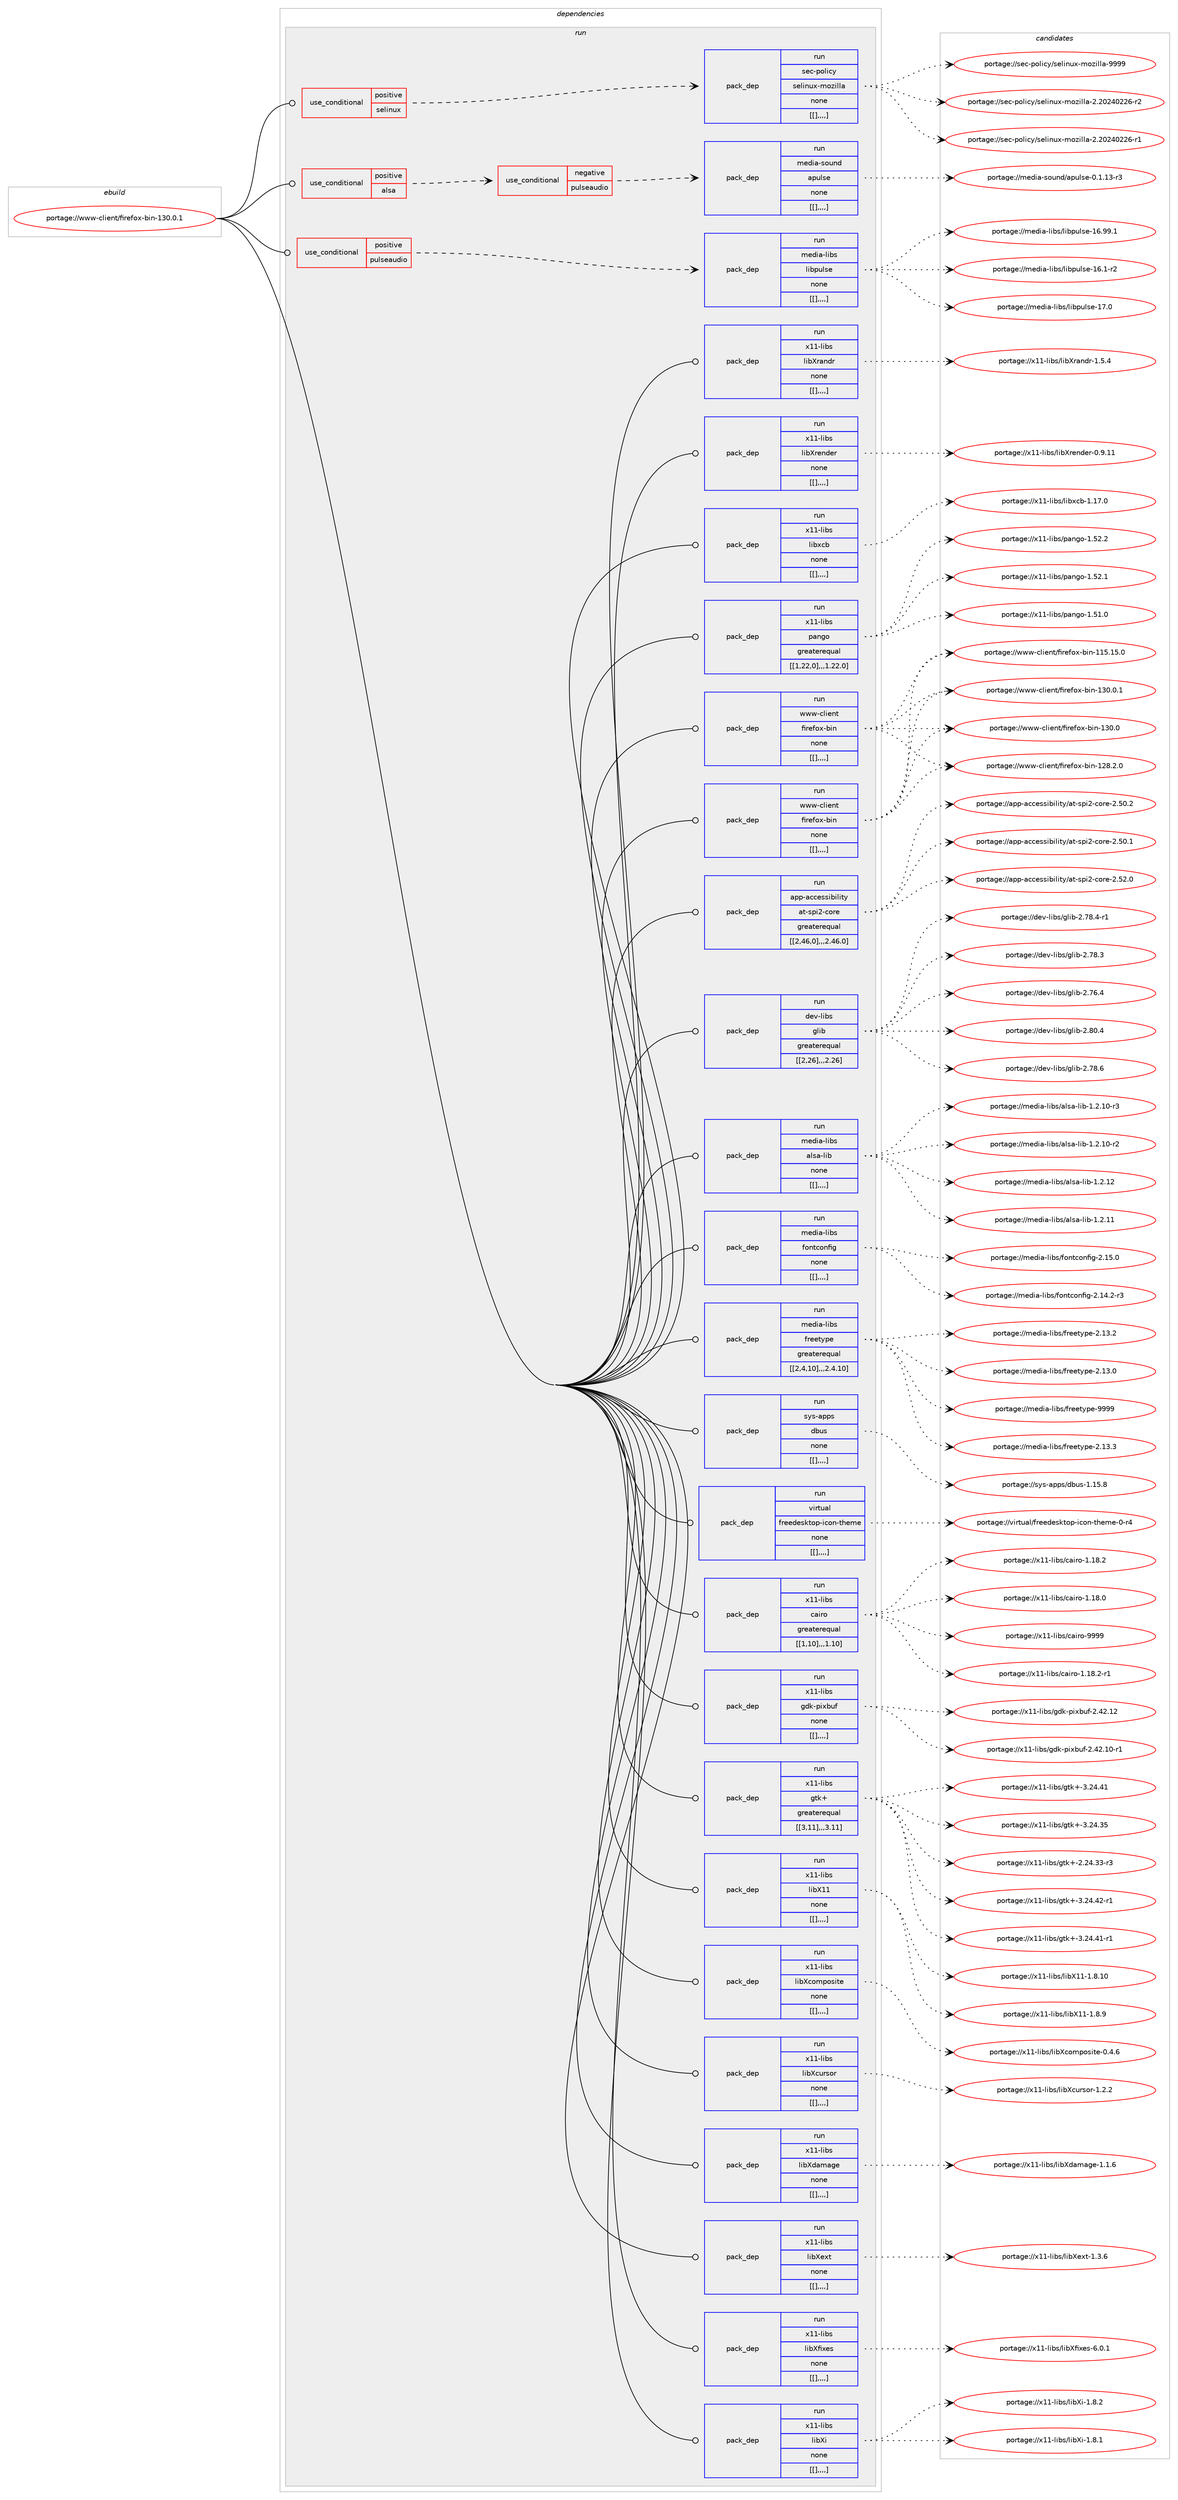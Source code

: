 digraph prolog {

# *************
# Graph options
# *************

newrank=true;
concentrate=true;
compound=true;
graph [rankdir=LR,fontname=Helvetica,fontsize=10,ranksep=1.5];#, ranksep=2.5, nodesep=0.2];
edge  [arrowhead=vee];
node  [fontname=Helvetica,fontsize=10];

# **********
# The ebuild
# **********

subgraph cluster_leftcol {
color=gray;
label=<<i>ebuild</i>>;
id [label="portage://www-client/firefox-bin-130.0.1", color=red, width=4, href="../www-client/firefox-bin-130.0.1.svg"];
}

# ****************
# The dependencies
# ****************

subgraph cluster_midcol {
color=gray;
label=<<i>dependencies</i>>;
subgraph cluster_compile {
fillcolor="#eeeeee";
style=filled;
label=<<i>compile</i>>;
}
subgraph cluster_compileandrun {
fillcolor="#eeeeee";
style=filled;
label=<<i>compile and run</i>>;
}
subgraph cluster_run {
fillcolor="#eeeeee";
style=filled;
label=<<i>run</i>>;
subgraph cond125088 {
dependency463944 [label=<<TABLE BORDER="0" CELLBORDER="1" CELLSPACING="0" CELLPADDING="4"><TR><TD ROWSPAN="3" CELLPADDING="10">use_conditional</TD></TR><TR><TD>positive</TD></TR><TR><TD>alsa</TD></TR></TABLE>>, shape=none, color=red];
subgraph cond125089 {
dependency463945 [label=<<TABLE BORDER="0" CELLBORDER="1" CELLSPACING="0" CELLPADDING="4"><TR><TD ROWSPAN="3" CELLPADDING="10">use_conditional</TD></TR><TR><TD>negative</TD></TR><TR><TD>pulseaudio</TD></TR></TABLE>>, shape=none, color=red];
subgraph pack335484 {
dependency463946 [label=<<TABLE BORDER="0" CELLBORDER="1" CELLSPACING="0" CELLPADDING="4" WIDTH="220"><TR><TD ROWSPAN="6" CELLPADDING="30">pack_dep</TD></TR><TR><TD WIDTH="110">run</TD></TR><TR><TD>media-sound</TD></TR><TR><TD>apulse</TD></TR><TR><TD>none</TD></TR><TR><TD>[[],,,,]</TD></TR></TABLE>>, shape=none, color=blue];
}
dependency463945:e -> dependency463946:w [weight=20,style="dashed",arrowhead="vee"];
}
dependency463944:e -> dependency463945:w [weight=20,style="dashed",arrowhead="vee"];
}
id:e -> dependency463944:w [weight=20,style="solid",arrowhead="odot"];
subgraph cond125090 {
dependency463947 [label=<<TABLE BORDER="0" CELLBORDER="1" CELLSPACING="0" CELLPADDING="4"><TR><TD ROWSPAN="3" CELLPADDING="10">use_conditional</TD></TR><TR><TD>positive</TD></TR><TR><TD>pulseaudio</TD></TR></TABLE>>, shape=none, color=red];
subgraph pack335485 {
dependency463948 [label=<<TABLE BORDER="0" CELLBORDER="1" CELLSPACING="0" CELLPADDING="4" WIDTH="220"><TR><TD ROWSPAN="6" CELLPADDING="30">pack_dep</TD></TR><TR><TD WIDTH="110">run</TD></TR><TR><TD>media-libs</TD></TR><TR><TD>libpulse</TD></TR><TR><TD>none</TD></TR><TR><TD>[[],,,,]</TD></TR></TABLE>>, shape=none, color=blue];
}
dependency463947:e -> dependency463948:w [weight=20,style="dashed",arrowhead="vee"];
}
id:e -> dependency463947:w [weight=20,style="solid",arrowhead="odot"];
subgraph cond125091 {
dependency463949 [label=<<TABLE BORDER="0" CELLBORDER="1" CELLSPACING="0" CELLPADDING="4"><TR><TD ROWSPAN="3" CELLPADDING="10">use_conditional</TD></TR><TR><TD>positive</TD></TR><TR><TD>selinux</TD></TR></TABLE>>, shape=none, color=red];
subgraph pack335486 {
dependency463950 [label=<<TABLE BORDER="0" CELLBORDER="1" CELLSPACING="0" CELLPADDING="4" WIDTH="220"><TR><TD ROWSPAN="6" CELLPADDING="30">pack_dep</TD></TR><TR><TD WIDTH="110">run</TD></TR><TR><TD>sec-policy</TD></TR><TR><TD>selinux-mozilla</TD></TR><TR><TD>none</TD></TR><TR><TD>[[],,,,]</TD></TR></TABLE>>, shape=none, color=blue];
}
dependency463949:e -> dependency463950:w [weight=20,style="dashed",arrowhead="vee"];
}
id:e -> dependency463949:w [weight=20,style="solid",arrowhead="odot"];
subgraph pack335487 {
dependency463951 [label=<<TABLE BORDER="0" CELLBORDER="1" CELLSPACING="0" CELLPADDING="4" WIDTH="220"><TR><TD ROWSPAN="6" CELLPADDING="30">pack_dep</TD></TR><TR><TD WIDTH="110">run</TD></TR><TR><TD>app-accessibility</TD></TR><TR><TD>at-spi2-core</TD></TR><TR><TD>greaterequal</TD></TR><TR><TD>[[2,46,0],,,2.46.0]</TD></TR></TABLE>>, shape=none, color=blue];
}
id:e -> dependency463951:w [weight=20,style="solid",arrowhead="odot"];
subgraph pack335488 {
dependency463952 [label=<<TABLE BORDER="0" CELLBORDER="1" CELLSPACING="0" CELLPADDING="4" WIDTH="220"><TR><TD ROWSPAN="6" CELLPADDING="30">pack_dep</TD></TR><TR><TD WIDTH="110">run</TD></TR><TR><TD>dev-libs</TD></TR><TR><TD>glib</TD></TR><TR><TD>greaterequal</TD></TR><TR><TD>[[2,26],,,2.26]</TD></TR></TABLE>>, shape=none, color=blue];
}
id:e -> dependency463952:w [weight=20,style="solid",arrowhead="odot"];
subgraph pack335489 {
dependency463953 [label=<<TABLE BORDER="0" CELLBORDER="1" CELLSPACING="0" CELLPADDING="4" WIDTH="220"><TR><TD ROWSPAN="6" CELLPADDING="30">pack_dep</TD></TR><TR><TD WIDTH="110">run</TD></TR><TR><TD>media-libs</TD></TR><TR><TD>alsa-lib</TD></TR><TR><TD>none</TD></TR><TR><TD>[[],,,,]</TD></TR></TABLE>>, shape=none, color=blue];
}
id:e -> dependency463953:w [weight=20,style="solid",arrowhead="odot"];
subgraph pack335490 {
dependency463954 [label=<<TABLE BORDER="0" CELLBORDER="1" CELLSPACING="0" CELLPADDING="4" WIDTH="220"><TR><TD ROWSPAN="6" CELLPADDING="30">pack_dep</TD></TR><TR><TD WIDTH="110">run</TD></TR><TR><TD>media-libs</TD></TR><TR><TD>fontconfig</TD></TR><TR><TD>none</TD></TR><TR><TD>[[],,,,]</TD></TR></TABLE>>, shape=none, color=blue];
}
id:e -> dependency463954:w [weight=20,style="solid",arrowhead="odot"];
subgraph pack335491 {
dependency463955 [label=<<TABLE BORDER="0" CELLBORDER="1" CELLSPACING="0" CELLPADDING="4" WIDTH="220"><TR><TD ROWSPAN="6" CELLPADDING="30">pack_dep</TD></TR><TR><TD WIDTH="110">run</TD></TR><TR><TD>media-libs</TD></TR><TR><TD>freetype</TD></TR><TR><TD>greaterequal</TD></TR><TR><TD>[[2,4,10],,,2.4.10]</TD></TR></TABLE>>, shape=none, color=blue];
}
id:e -> dependency463955:w [weight=20,style="solid",arrowhead="odot"];
subgraph pack335492 {
dependency463956 [label=<<TABLE BORDER="0" CELLBORDER="1" CELLSPACING="0" CELLPADDING="4" WIDTH="220"><TR><TD ROWSPAN="6" CELLPADDING="30">pack_dep</TD></TR><TR><TD WIDTH="110">run</TD></TR><TR><TD>sys-apps</TD></TR><TR><TD>dbus</TD></TR><TR><TD>none</TD></TR><TR><TD>[[],,,,]</TD></TR></TABLE>>, shape=none, color=blue];
}
id:e -> dependency463956:w [weight=20,style="solid",arrowhead="odot"];
subgraph pack335493 {
dependency463957 [label=<<TABLE BORDER="0" CELLBORDER="1" CELLSPACING="0" CELLPADDING="4" WIDTH="220"><TR><TD ROWSPAN="6" CELLPADDING="30">pack_dep</TD></TR><TR><TD WIDTH="110">run</TD></TR><TR><TD>virtual</TD></TR><TR><TD>freedesktop-icon-theme</TD></TR><TR><TD>none</TD></TR><TR><TD>[[],,,,]</TD></TR></TABLE>>, shape=none, color=blue];
}
id:e -> dependency463957:w [weight=20,style="solid",arrowhead="odot"];
subgraph pack335494 {
dependency463958 [label=<<TABLE BORDER="0" CELLBORDER="1" CELLSPACING="0" CELLPADDING="4" WIDTH="220"><TR><TD ROWSPAN="6" CELLPADDING="30">pack_dep</TD></TR><TR><TD WIDTH="110">run</TD></TR><TR><TD>x11-libs</TD></TR><TR><TD>cairo</TD></TR><TR><TD>greaterequal</TD></TR><TR><TD>[[1,10],,,1.10]</TD></TR></TABLE>>, shape=none, color=blue];
}
id:e -> dependency463958:w [weight=20,style="solid",arrowhead="odot"];
subgraph pack335495 {
dependency463959 [label=<<TABLE BORDER="0" CELLBORDER="1" CELLSPACING="0" CELLPADDING="4" WIDTH="220"><TR><TD ROWSPAN="6" CELLPADDING="30">pack_dep</TD></TR><TR><TD WIDTH="110">run</TD></TR><TR><TD>x11-libs</TD></TR><TR><TD>gdk-pixbuf</TD></TR><TR><TD>none</TD></TR><TR><TD>[[],,,,]</TD></TR></TABLE>>, shape=none, color=blue];
}
id:e -> dependency463959:w [weight=20,style="solid",arrowhead="odot"];
subgraph pack335496 {
dependency463960 [label=<<TABLE BORDER="0" CELLBORDER="1" CELLSPACING="0" CELLPADDING="4" WIDTH="220"><TR><TD ROWSPAN="6" CELLPADDING="30">pack_dep</TD></TR><TR><TD WIDTH="110">run</TD></TR><TR><TD>x11-libs</TD></TR><TR><TD>gtk+</TD></TR><TR><TD>greaterequal</TD></TR><TR><TD>[[3,11],,,3.11]</TD></TR></TABLE>>, shape=none, color=blue];
}
id:e -> dependency463960:w [weight=20,style="solid",arrowhead="odot"];
subgraph pack335497 {
dependency463961 [label=<<TABLE BORDER="0" CELLBORDER="1" CELLSPACING="0" CELLPADDING="4" WIDTH="220"><TR><TD ROWSPAN="6" CELLPADDING="30">pack_dep</TD></TR><TR><TD WIDTH="110">run</TD></TR><TR><TD>x11-libs</TD></TR><TR><TD>libX11</TD></TR><TR><TD>none</TD></TR><TR><TD>[[],,,,]</TD></TR></TABLE>>, shape=none, color=blue];
}
id:e -> dependency463961:w [weight=20,style="solid",arrowhead="odot"];
subgraph pack335498 {
dependency463962 [label=<<TABLE BORDER="0" CELLBORDER="1" CELLSPACING="0" CELLPADDING="4" WIDTH="220"><TR><TD ROWSPAN="6" CELLPADDING="30">pack_dep</TD></TR><TR><TD WIDTH="110">run</TD></TR><TR><TD>x11-libs</TD></TR><TR><TD>libXcomposite</TD></TR><TR><TD>none</TD></TR><TR><TD>[[],,,,]</TD></TR></TABLE>>, shape=none, color=blue];
}
id:e -> dependency463962:w [weight=20,style="solid",arrowhead="odot"];
subgraph pack335499 {
dependency463963 [label=<<TABLE BORDER="0" CELLBORDER="1" CELLSPACING="0" CELLPADDING="4" WIDTH="220"><TR><TD ROWSPAN="6" CELLPADDING="30">pack_dep</TD></TR><TR><TD WIDTH="110">run</TD></TR><TR><TD>x11-libs</TD></TR><TR><TD>libXcursor</TD></TR><TR><TD>none</TD></TR><TR><TD>[[],,,,]</TD></TR></TABLE>>, shape=none, color=blue];
}
id:e -> dependency463963:w [weight=20,style="solid",arrowhead="odot"];
subgraph pack335500 {
dependency463964 [label=<<TABLE BORDER="0" CELLBORDER="1" CELLSPACING="0" CELLPADDING="4" WIDTH="220"><TR><TD ROWSPAN="6" CELLPADDING="30">pack_dep</TD></TR><TR><TD WIDTH="110">run</TD></TR><TR><TD>x11-libs</TD></TR><TR><TD>libXdamage</TD></TR><TR><TD>none</TD></TR><TR><TD>[[],,,,]</TD></TR></TABLE>>, shape=none, color=blue];
}
id:e -> dependency463964:w [weight=20,style="solid",arrowhead="odot"];
subgraph pack335501 {
dependency463965 [label=<<TABLE BORDER="0" CELLBORDER="1" CELLSPACING="0" CELLPADDING="4" WIDTH="220"><TR><TD ROWSPAN="6" CELLPADDING="30">pack_dep</TD></TR><TR><TD WIDTH="110">run</TD></TR><TR><TD>x11-libs</TD></TR><TR><TD>libXext</TD></TR><TR><TD>none</TD></TR><TR><TD>[[],,,,]</TD></TR></TABLE>>, shape=none, color=blue];
}
id:e -> dependency463965:w [weight=20,style="solid",arrowhead="odot"];
subgraph pack335502 {
dependency463966 [label=<<TABLE BORDER="0" CELLBORDER="1" CELLSPACING="0" CELLPADDING="4" WIDTH="220"><TR><TD ROWSPAN="6" CELLPADDING="30">pack_dep</TD></TR><TR><TD WIDTH="110">run</TD></TR><TR><TD>x11-libs</TD></TR><TR><TD>libXfixes</TD></TR><TR><TD>none</TD></TR><TR><TD>[[],,,,]</TD></TR></TABLE>>, shape=none, color=blue];
}
id:e -> dependency463966:w [weight=20,style="solid",arrowhead="odot"];
subgraph pack335503 {
dependency463967 [label=<<TABLE BORDER="0" CELLBORDER="1" CELLSPACING="0" CELLPADDING="4" WIDTH="220"><TR><TD ROWSPAN="6" CELLPADDING="30">pack_dep</TD></TR><TR><TD WIDTH="110">run</TD></TR><TR><TD>x11-libs</TD></TR><TR><TD>libXi</TD></TR><TR><TD>none</TD></TR><TR><TD>[[],,,,]</TD></TR></TABLE>>, shape=none, color=blue];
}
id:e -> dependency463967:w [weight=20,style="solid",arrowhead="odot"];
subgraph pack335504 {
dependency463968 [label=<<TABLE BORDER="0" CELLBORDER="1" CELLSPACING="0" CELLPADDING="4" WIDTH="220"><TR><TD ROWSPAN="6" CELLPADDING="30">pack_dep</TD></TR><TR><TD WIDTH="110">run</TD></TR><TR><TD>x11-libs</TD></TR><TR><TD>libXrandr</TD></TR><TR><TD>none</TD></TR><TR><TD>[[],,,,]</TD></TR></TABLE>>, shape=none, color=blue];
}
id:e -> dependency463968:w [weight=20,style="solid",arrowhead="odot"];
subgraph pack335505 {
dependency463969 [label=<<TABLE BORDER="0" CELLBORDER="1" CELLSPACING="0" CELLPADDING="4" WIDTH="220"><TR><TD ROWSPAN="6" CELLPADDING="30">pack_dep</TD></TR><TR><TD WIDTH="110">run</TD></TR><TR><TD>x11-libs</TD></TR><TR><TD>libXrender</TD></TR><TR><TD>none</TD></TR><TR><TD>[[],,,,]</TD></TR></TABLE>>, shape=none, color=blue];
}
id:e -> dependency463969:w [weight=20,style="solid",arrowhead="odot"];
subgraph pack335506 {
dependency463970 [label=<<TABLE BORDER="0" CELLBORDER="1" CELLSPACING="0" CELLPADDING="4" WIDTH="220"><TR><TD ROWSPAN="6" CELLPADDING="30">pack_dep</TD></TR><TR><TD WIDTH="110">run</TD></TR><TR><TD>x11-libs</TD></TR><TR><TD>libxcb</TD></TR><TR><TD>none</TD></TR><TR><TD>[[],,,,]</TD></TR></TABLE>>, shape=none, color=blue];
}
id:e -> dependency463970:w [weight=20,style="solid",arrowhead="odot"];
subgraph pack335507 {
dependency463971 [label=<<TABLE BORDER="0" CELLBORDER="1" CELLSPACING="0" CELLPADDING="4" WIDTH="220"><TR><TD ROWSPAN="6" CELLPADDING="30">pack_dep</TD></TR><TR><TD WIDTH="110">run</TD></TR><TR><TD>x11-libs</TD></TR><TR><TD>pango</TD></TR><TR><TD>greaterequal</TD></TR><TR><TD>[[1,22,0],,,1.22.0]</TD></TR></TABLE>>, shape=none, color=blue];
}
id:e -> dependency463971:w [weight=20,style="solid",arrowhead="odot"];
subgraph pack335508 {
dependency463972 [label=<<TABLE BORDER="0" CELLBORDER="1" CELLSPACING="0" CELLPADDING="4" WIDTH="220"><TR><TD ROWSPAN="6" CELLPADDING="30">pack_dep</TD></TR><TR><TD WIDTH="110">run</TD></TR><TR><TD>www-client</TD></TR><TR><TD>firefox-bin</TD></TR><TR><TD>none</TD></TR><TR><TD>[[],,,,]</TD></TR></TABLE>>, shape=none, color=blue];
}
id:e -> dependency463972:w [weight=20,style="solid",arrowhead="odot"];
subgraph pack335509 {
dependency463973 [label=<<TABLE BORDER="0" CELLBORDER="1" CELLSPACING="0" CELLPADDING="4" WIDTH="220"><TR><TD ROWSPAN="6" CELLPADDING="30">pack_dep</TD></TR><TR><TD WIDTH="110">run</TD></TR><TR><TD>www-client</TD></TR><TR><TD>firefox-bin</TD></TR><TR><TD>none</TD></TR><TR><TD>[[],,,,]</TD></TR></TABLE>>, shape=none, color=blue];
}
id:e -> dependency463973:w [weight=20,style="solid",arrowhead="odot"];
}
}

# **************
# The candidates
# **************

subgraph cluster_choices {
rank=same;
color=gray;
label=<<i>candidates</i>>;

subgraph choice335484 {
color=black;
nodesep=1;
choice10910110010597451151111171101004797112117108115101454846494649514511451 [label="portage://media-sound/apulse-0.1.13-r3", color=red, width=4,href="../media-sound/apulse-0.1.13-r3.svg"];
dependency463946:e -> choice10910110010597451151111171101004797112117108115101454846494649514511451:w [style=dotted,weight="100"];
}
subgraph choice335485 {
color=black;
nodesep=1;
choice10910110010597451081059811547108105981121171081151014549554648 [label="portage://media-libs/libpulse-17.0", color=red, width=4,href="../media-libs/libpulse-17.0.svg"];
choice10910110010597451081059811547108105981121171081151014549544657574649 [label="portage://media-libs/libpulse-16.99.1", color=red, width=4,href="../media-libs/libpulse-16.99.1.svg"];
choice109101100105974510810598115471081059811211710811510145495446494511450 [label="portage://media-libs/libpulse-16.1-r2", color=red, width=4,href="../media-libs/libpulse-16.1-r2.svg"];
dependency463948:e -> choice10910110010597451081059811547108105981121171081151014549554648:w [style=dotted,weight="100"];
dependency463948:e -> choice10910110010597451081059811547108105981121171081151014549544657574649:w [style=dotted,weight="100"];
dependency463948:e -> choice109101100105974510810598115471081059811211710811510145495446494511450:w [style=dotted,weight="100"];
}
subgraph choice335486 {
color=black;
nodesep=1;
choice1151019945112111108105991214711510110810511011712045109111122105108108974557575757 [label="portage://sec-policy/selinux-mozilla-9999", color=red, width=4,href="../sec-policy/selinux-mozilla-9999.svg"];
choice11510199451121111081059912147115101108105110117120451091111221051081089745504650485052485050544511450 [label="portage://sec-policy/selinux-mozilla-2.20240226-r2", color=red, width=4,href="../sec-policy/selinux-mozilla-2.20240226-r2.svg"];
choice11510199451121111081059912147115101108105110117120451091111221051081089745504650485052485050544511449 [label="portage://sec-policy/selinux-mozilla-2.20240226-r1", color=red, width=4,href="../sec-policy/selinux-mozilla-2.20240226-r1.svg"];
dependency463950:e -> choice1151019945112111108105991214711510110810511011712045109111122105108108974557575757:w [style=dotted,weight="100"];
dependency463950:e -> choice11510199451121111081059912147115101108105110117120451091111221051081089745504650485052485050544511450:w [style=dotted,weight="100"];
dependency463950:e -> choice11510199451121111081059912147115101108105110117120451091111221051081089745504650485052485050544511449:w [style=dotted,weight="100"];
}
subgraph choice335487 {
color=black;
nodesep=1;
choice97112112459799991011151151059810510810511612147971164511511210550459911111410145504653504648 [label="portage://app-accessibility/at-spi2-core-2.52.0", color=red, width=4,href="../app-accessibility/at-spi2-core-2.52.0.svg"];
choice97112112459799991011151151059810510810511612147971164511511210550459911111410145504653484650 [label="portage://app-accessibility/at-spi2-core-2.50.2", color=red, width=4,href="../app-accessibility/at-spi2-core-2.50.2.svg"];
choice97112112459799991011151151059810510810511612147971164511511210550459911111410145504653484649 [label="portage://app-accessibility/at-spi2-core-2.50.1", color=red, width=4,href="../app-accessibility/at-spi2-core-2.50.1.svg"];
dependency463951:e -> choice97112112459799991011151151059810510810511612147971164511511210550459911111410145504653504648:w [style=dotted,weight="100"];
dependency463951:e -> choice97112112459799991011151151059810510810511612147971164511511210550459911111410145504653484650:w [style=dotted,weight="100"];
dependency463951:e -> choice97112112459799991011151151059810510810511612147971164511511210550459911111410145504653484649:w [style=dotted,weight="100"];
}
subgraph choice335488 {
color=black;
nodesep=1;
choice1001011184510810598115471031081059845504656484652 [label="portage://dev-libs/glib-2.80.4", color=red, width=4,href="../dev-libs/glib-2.80.4.svg"];
choice1001011184510810598115471031081059845504655564654 [label="portage://dev-libs/glib-2.78.6", color=red, width=4,href="../dev-libs/glib-2.78.6.svg"];
choice10010111845108105981154710310810598455046555646524511449 [label="portage://dev-libs/glib-2.78.4-r1", color=red, width=4,href="../dev-libs/glib-2.78.4-r1.svg"];
choice1001011184510810598115471031081059845504655564651 [label="portage://dev-libs/glib-2.78.3", color=red, width=4,href="../dev-libs/glib-2.78.3.svg"];
choice1001011184510810598115471031081059845504655544652 [label="portage://dev-libs/glib-2.76.4", color=red, width=4,href="../dev-libs/glib-2.76.4.svg"];
dependency463952:e -> choice1001011184510810598115471031081059845504656484652:w [style=dotted,weight="100"];
dependency463952:e -> choice1001011184510810598115471031081059845504655564654:w [style=dotted,weight="100"];
dependency463952:e -> choice10010111845108105981154710310810598455046555646524511449:w [style=dotted,weight="100"];
dependency463952:e -> choice1001011184510810598115471031081059845504655564651:w [style=dotted,weight="100"];
dependency463952:e -> choice1001011184510810598115471031081059845504655544652:w [style=dotted,weight="100"];
}
subgraph choice335489 {
color=black;
nodesep=1;
choice109101100105974510810598115479710811597451081059845494650464950 [label="portage://media-libs/alsa-lib-1.2.12", color=red, width=4,href="../media-libs/alsa-lib-1.2.12.svg"];
choice109101100105974510810598115479710811597451081059845494650464949 [label="portage://media-libs/alsa-lib-1.2.11", color=red, width=4,href="../media-libs/alsa-lib-1.2.11.svg"];
choice1091011001059745108105981154797108115974510810598454946504649484511451 [label="portage://media-libs/alsa-lib-1.2.10-r3", color=red, width=4,href="../media-libs/alsa-lib-1.2.10-r3.svg"];
choice1091011001059745108105981154797108115974510810598454946504649484511450 [label="portage://media-libs/alsa-lib-1.2.10-r2", color=red, width=4,href="../media-libs/alsa-lib-1.2.10-r2.svg"];
dependency463953:e -> choice109101100105974510810598115479710811597451081059845494650464950:w [style=dotted,weight="100"];
dependency463953:e -> choice109101100105974510810598115479710811597451081059845494650464949:w [style=dotted,weight="100"];
dependency463953:e -> choice1091011001059745108105981154797108115974510810598454946504649484511451:w [style=dotted,weight="100"];
dependency463953:e -> choice1091011001059745108105981154797108115974510810598454946504649484511450:w [style=dotted,weight="100"];
}
subgraph choice335490 {
color=black;
nodesep=1;
choice109101100105974510810598115471021111101169911111010210510345504649534648 [label="portage://media-libs/fontconfig-2.15.0", color=red, width=4,href="../media-libs/fontconfig-2.15.0.svg"];
choice1091011001059745108105981154710211111011699111110102105103455046495246504511451 [label="portage://media-libs/fontconfig-2.14.2-r3", color=red, width=4,href="../media-libs/fontconfig-2.14.2-r3.svg"];
dependency463954:e -> choice109101100105974510810598115471021111101169911111010210510345504649534648:w [style=dotted,weight="100"];
dependency463954:e -> choice1091011001059745108105981154710211111011699111110102105103455046495246504511451:w [style=dotted,weight="100"];
}
subgraph choice335491 {
color=black;
nodesep=1;
choice109101100105974510810598115471021141011011161211121014557575757 [label="portage://media-libs/freetype-9999", color=red, width=4,href="../media-libs/freetype-9999.svg"];
choice1091011001059745108105981154710211410110111612111210145504649514651 [label="portage://media-libs/freetype-2.13.3", color=red, width=4,href="../media-libs/freetype-2.13.3.svg"];
choice1091011001059745108105981154710211410110111612111210145504649514650 [label="portage://media-libs/freetype-2.13.2", color=red, width=4,href="../media-libs/freetype-2.13.2.svg"];
choice1091011001059745108105981154710211410110111612111210145504649514648 [label="portage://media-libs/freetype-2.13.0", color=red, width=4,href="../media-libs/freetype-2.13.0.svg"];
dependency463955:e -> choice109101100105974510810598115471021141011011161211121014557575757:w [style=dotted,weight="100"];
dependency463955:e -> choice1091011001059745108105981154710211410110111612111210145504649514651:w [style=dotted,weight="100"];
dependency463955:e -> choice1091011001059745108105981154710211410110111612111210145504649514650:w [style=dotted,weight="100"];
dependency463955:e -> choice1091011001059745108105981154710211410110111612111210145504649514648:w [style=dotted,weight="100"];
}
subgraph choice335492 {
color=black;
nodesep=1;
choice1151211154597112112115471009811711545494649534656 [label="portage://sys-apps/dbus-1.15.8", color=red, width=4,href="../sys-apps/dbus-1.15.8.svg"];
dependency463956:e -> choice1151211154597112112115471009811711545494649534656:w [style=dotted,weight="100"];
}
subgraph choice335493 {
color=black;
nodesep=1;
choice118105114116117971084710211410110110010111510711611111245105991111104511610410110910145484511452 [label="portage://virtual/freedesktop-icon-theme-0-r4", color=red, width=4,href="../virtual/freedesktop-icon-theme-0-r4.svg"];
dependency463957:e -> choice118105114116117971084710211410110110010111510711611111245105991111104511610410110910145484511452:w [style=dotted,weight="100"];
}
subgraph choice335494 {
color=black;
nodesep=1;
choice120494945108105981154799971051141114557575757 [label="portage://x11-libs/cairo-9999", color=red, width=4,href="../x11-libs/cairo-9999.svg"];
choice12049494510810598115479997105114111454946495646504511449 [label="portage://x11-libs/cairo-1.18.2-r1", color=red, width=4,href="../x11-libs/cairo-1.18.2-r1.svg"];
choice1204949451081059811547999710511411145494649564650 [label="portage://x11-libs/cairo-1.18.2", color=red, width=4,href="../x11-libs/cairo-1.18.2.svg"];
choice1204949451081059811547999710511411145494649564648 [label="portage://x11-libs/cairo-1.18.0", color=red, width=4,href="../x11-libs/cairo-1.18.0.svg"];
dependency463958:e -> choice120494945108105981154799971051141114557575757:w [style=dotted,weight="100"];
dependency463958:e -> choice12049494510810598115479997105114111454946495646504511449:w [style=dotted,weight="100"];
dependency463958:e -> choice1204949451081059811547999710511411145494649564650:w [style=dotted,weight="100"];
dependency463958:e -> choice1204949451081059811547999710511411145494649564648:w [style=dotted,weight="100"];
}
subgraph choice335495 {
color=black;
nodesep=1;
choice120494945108105981154710310010745112105120981171024550465250464950 [label="portage://x11-libs/gdk-pixbuf-2.42.12", color=red, width=4,href="../x11-libs/gdk-pixbuf-2.42.12.svg"];
choice1204949451081059811547103100107451121051209811710245504652504649484511449 [label="portage://x11-libs/gdk-pixbuf-2.42.10-r1", color=red, width=4,href="../x11-libs/gdk-pixbuf-2.42.10-r1.svg"];
dependency463959:e -> choice120494945108105981154710310010745112105120981171024550465250464950:w [style=dotted,weight="100"];
dependency463959:e -> choice1204949451081059811547103100107451121051209811710245504652504649484511449:w [style=dotted,weight="100"];
}
subgraph choice335496 {
color=black;
nodesep=1;
choice12049494510810598115471031161074345514650524652504511449 [label="portage://x11-libs/gtk+-3.24.42-r1", color=red, width=4,href="../x11-libs/gtk+-3.24.42-r1.svg"];
choice12049494510810598115471031161074345514650524652494511449 [label="portage://x11-libs/gtk+-3.24.41-r1", color=red, width=4,href="../x11-libs/gtk+-3.24.41-r1.svg"];
choice1204949451081059811547103116107434551465052465249 [label="portage://x11-libs/gtk+-3.24.41", color=red, width=4,href="../x11-libs/gtk+-3.24.41.svg"];
choice1204949451081059811547103116107434551465052465153 [label="portage://x11-libs/gtk+-3.24.35", color=red, width=4,href="../x11-libs/gtk+-3.24.35.svg"];
choice12049494510810598115471031161074345504650524651514511451 [label="portage://x11-libs/gtk+-2.24.33-r3", color=red, width=4,href="../x11-libs/gtk+-2.24.33-r3.svg"];
dependency463960:e -> choice12049494510810598115471031161074345514650524652504511449:w [style=dotted,weight="100"];
dependency463960:e -> choice12049494510810598115471031161074345514650524652494511449:w [style=dotted,weight="100"];
dependency463960:e -> choice1204949451081059811547103116107434551465052465249:w [style=dotted,weight="100"];
dependency463960:e -> choice1204949451081059811547103116107434551465052465153:w [style=dotted,weight="100"];
dependency463960:e -> choice12049494510810598115471031161074345504650524651514511451:w [style=dotted,weight="100"];
}
subgraph choice335497 {
color=black;
nodesep=1;
choice12049494510810598115471081059888494945494656464948 [label="portage://x11-libs/libX11-1.8.10", color=red, width=4,href="../x11-libs/libX11-1.8.10.svg"];
choice120494945108105981154710810598884949454946564657 [label="portage://x11-libs/libX11-1.8.9", color=red, width=4,href="../x11-libs/libX11-1.8.9.svg"];
dependency463961:e -> choice12049494510810598115471081059888494945494656464948:w [style=dotted,weight="100"];
dependency463961:e -> choice120494945108105981154710810598884949454946564657:w [style=dotted,weight="100"];
}
subgraph choice335498 {
color=black;
nodesep=1;
choice1204949451081059811547108105988899111109112111115105116101454846524654 [label="portage://x11-libs/libXcomposite-0.4.6", color=red, width=4,href="../x11-libs/libXcomposite-0.4.6.svg"];
dependency463962:e -> choice1204949451081059811547108105988899111109112111115105116101454846524654:w [style=dotted,weight="100"];
}
subgraph choice335499 {
color=black;
nodesep=1;
choice1204949451081059811547108105988899117114115111114454946504650 [label="portage://x11-libs/libXcursor-1.2.2", color=red, width=4,href="../x11-libs/libXcursor-1.2.2.svg"];
dependency463963:e -> choice1204949451081059811547108105988899117114115111114454946504650:w [style=dotted,weight="100"];
}
subgraph choice335500 {
color=black;
nodesep=1;
choice120494945108105981154710810598881009710997103101454946494654 [label="portage://x11-libs/libXdamage-1.1.6", color=red, width=4,href="../x11-libs/libXdamage-1.1.6.svg"];
dependency463964:e -> choice120494945108105981154710810598881009710997103101454946494654:w [style=dotted,weight="100"];
}
subgraph choice335501 {
color=black;
nodesep=1;
choice12049494510810598115471081059888101120116454946514654 [label="portage://x11-libs/libXext-1.3.6", color=red, width=4,href="../x11-libs/libXext-1.3.6.svg"];
dependency463965:e -> choice12049494510810598115471081059888101120116454946514654:w [style=dotted,weight="100"];
}
subgraph choice335502 {
color=black;
nodesep=1;
choice12049494510810598115471081059888102105120101115455446484649 [label="portage://x11-libs/libXfixes-6.0.1", color=red, width=4,href="../x11-libs/libXfixes-6.0.1.svg"];
dependency463966:e -> choice12049494510810598115471081059888102105120101115455446484649:w [style=dotted,weight="100"];
}
subgraph choice335503 {
color=black;
nodesep=1;
choice12049494510810598115471081059888105454946564650 [label="portage://x11-libs/libXi-1.8.2", color=red, width=4,href="../x11-libs/libXi-1.8.2.svg"];
choice12049494510810598115471081059888105454946564649 [label="portage://x11-libs/libXi-1.8.1", color=red, width=4,href="../x11-libs/libXi-1.8.1.svg"];
dependency463967:e -> choice12049494510810598115471081059888105454946564650:w [style=dotted,weight="100"];
dependency463967:e -> choice12049494510810598115471081059888105454946564649:w [style=dotted,weight="100"];
}
subgraph choice335504 {
color=black;
nodesep=1;
choice1204949451081059811547108105988811497110100114454946534652 [label="portage://x11-libs/libXrandr-1.5.4", color=red, width=4,href="../x11-libs/libXrandr-1.5.4.svg"];
dependency463968:e -> choice1204949451081059811547108105988811497110100114454946534652:w [style=dotted,weight="100"];
}
subgraph choice335505 {
color=black;
nodesep=1;
choice1204949451081059811547108105988811410111010010111445484657464949 [label="portage://x11-libs/libXrender-0.9.11", color=red, width=4,href="../x11-libs/libXrender-0.9.11.svg"];
dependency463969:e -> choice1204949451081059811547108105988811410111010010111445484657464949:w [style=dotted,weight="100"];
}
subgraph choice335506 {
color=black;
nodesep=1;
choice120494945108105981154710810598120999845494649554648 [label="portage://x11-libs/libxcb-1.17.0", color=red, width=4,href="../x11-libs/libxcb-1.17.0.svg"];
dependency463970:e -> choice120494945108105981154710810598120999845494649554648:w [style=dotted,weight="100"];
}
subgraph choice335507 {
color=black;
nodesep=1;
choice12049494510810598115471129711010311145494653504650 [label="portage://x11-libs/pango-1.52.2", color=red, width=4,href="../x11-libs/pango-1.52.2.svg"];
choice12049494510810598115471129711010311145494653504649 [label="portage://x11-libs/pango-1.52.1", color=red, width=4,href="../x11-libs/pango-1.52.1.svg"];
choice12049494510810598115471129711010311145494653494648 [label="portage://x11-libs/pango-1.51.0", color=red, width=4,href="../x11-libs/pango-1.51.0.svg"];
dependency463971:e -> choice12049494510810598115471129711010311145494653504650:w [style=dotted,weight="100"];
dependency463971:e -> choice12049494510810598115471129711010311145494653504649:w [style=dotted,weight="100"];
dependency463971:e -> choice12049494510810598115471129711010311145494653494648:w [style=dotted,weight="100"];
}
subgraph choice335508 {
color=black;
nodesep=1;
choice11911911945991081051011101164710210511410110211112045981051104549514846484649 [label="portage://www-client/firefox-bin-130.0.1", color=red, width=4,href="../www-client/firefox-bin-130.0.1.svg"];
choice1191191194599108105101110116471021051141011021111204598105110454951484648 [label="portage://www-client/firefox-bin-130.0", color=red, width=4,href="../www-client/firefox-bin-130.0.svg"];
choice11911911945991081051011101164710210511410110211112045981051104549505646504648 [label="portage://www-client/firefox-bin-128.2.0", color=red, width=4,href="../www-client/firefox-bin-128.2.0.svg"];
choice1191191194599108105101110116471021051141011021111204598105110454949534649534648 [label="portage://www-client/firefox-bin-115.15.0", color=red, width=4,href="../www-client/firefox-bin-115.15.0.svg"];
dependency463972:e -> choice11911911945991081051011101164710210511410110211112045981051104549514846484649:w [style=dotted,weight="100"];
dependency463972:e -> choice1191191194599108105101110116471021051141011021111204598105110454951484648:w [style=dotted,weight="100"];
dependency463972:e -> choice11911911945991081051011101164710210511410110211112045981051104549505646504648:w [style=dotted,weight="100"];
dependency463972:e -> choice1191191194599108105101110116471021051141011021111204598105110454949534649534648:w [style=dotted,weight="100"];
}
subgraph choice335509 {
color=black;
nodesep=1;
choice11911911945991081051011101164710210511410110211112045981051104549514846484649 [label="portage://www-client/firefox-bin-130.0.1", color=red, width=4,href="../www-client/firefox-bin-130.0.1.svg"];
choice1191191194599108105101110116471021051141011021111204598105110454951484648 [label="portage://www-client/firefox-bin-130.0", color=red, width=4,href="../www-client/firefox-bin-130.0.svg"];
choice11911911945991081051011101164710210511410110211112045981051104549505646504648 [label="portage://www-client/firefox-bin-128.2.0", color=red, width=4,href="../www-client/firefox-bin-128.2.0.svg"];
choice1191191194599108105101110116471021051141011021111204598105110454949534649534648 [label="portage://www-client/firefox-bin-115.15.0", color=red, width=4,href="../www-client/firefox-bin-115.15.0.svg"];
dependency463973:e -> choice11911911945991081051011101164710210511410110211112045981051104549514846484649:w [style=dotted,weight="100"];
dependency463973:e -> choice1191191194599108105101110116471021051141011021111204598105110454951484648:w [style=dotted,weight="100"];
dependency463973:e -> choice11911911945991081051011101164710210511410110211112045981051104549505646504648:w [style=dotted,weight="100"];
dependency463973:e -> choice1191191194599108105101110116471021051141011021111204598105110454949534649534648:w [style=dotted,weight="100"];
}
}

}
